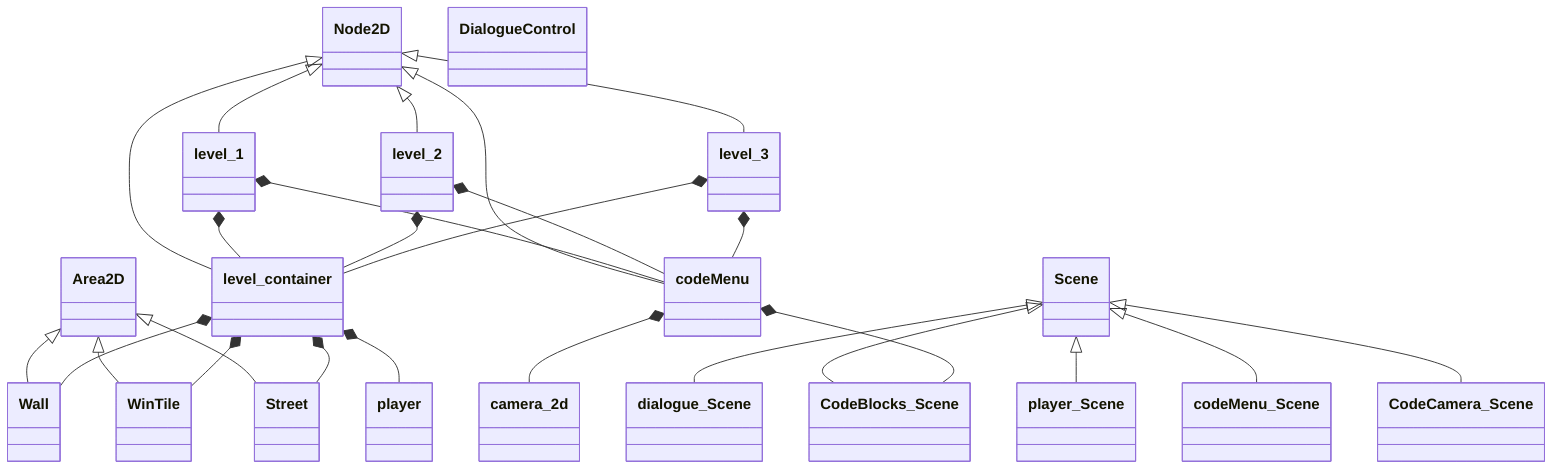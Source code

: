 classDiagram
    class Node2D
    class Area2D
    class level_1
    class level_2
    class level_3
    class level_container
    class codeMenu
    class camera_2d
    class player
    class Street
    class Wall
    class WinTile
    class DialogueControl
    class Scene
    class CodeCamera_Scene
    class CodeBlocks_Scene
    class codeMenu_Scene
    class player_Scene
    class dialogue_Scene
    
    Node2D <|-- level_1
    Node2D <|-- level_2
    Node2D <|-- level_3
    Node2D <|-- level_container
    Node2D <|-- codeMenu
    
    Area2D <|-- Street
    Area2D <|-- Wall
    Area2D <|-- WinTile
    
    Scene <|-- CodeCamera_Scene
    Scene <|-- CodeBlocks_Scene
    Scene <|-- codeMenu_Scene
    Scene <|-- player_Scene
    Scene <|-- dialogue_Scene
    
    level_1 *-- codeMenu
    level_1 *-- level_container
    level_2 *-- codeMenu
    level_2 *-- level_container
    level_3 *-- codeMenu
    level_3 *-- level_container
    
    level_container *-- player
    level_container *-- WinTile
    level_container *-- Street
    level_container *-- Wall
    
    codeMenu *-- camera_2d
    codeMenu *-- CodeBlocks_Scene